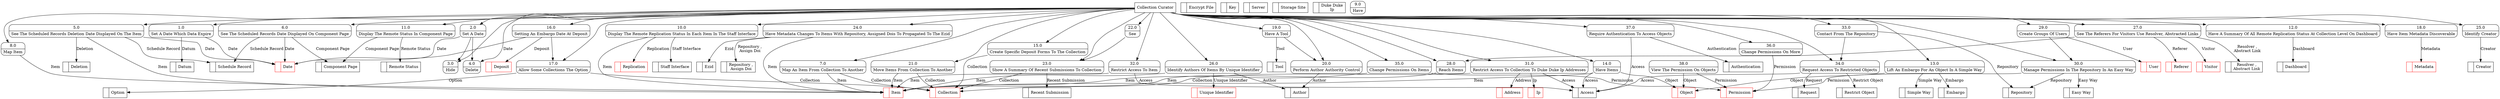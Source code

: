digraph dfd2{ 
node[shape=record]
200 [label="<f0>  |<f1> Date " color=red];
201 [label="<f0>  |<f1> Datum " ];
202 [label="<f0>  |<f1> Schedule Record " ];
203 [label="<f0>  |<f1> Component Page " ];
204 [label="<f0>  |<f1> Item " color=red];
205 [label="<f0>  |<f1> Collection " color=red];
206 [label="<f0>  |<f1> Repository " ];
207 [label="<f0>  |<f1> Remote Status " ];
208 [label="<f0>  |<f1> Staff Interface " ];
209 [label="<f0>  |<f1> Replication " color=red];
210 [label="<f0>  |<f1> Dashboard " ];
211 [label="<f0>  |<f1> Encrypt File " ];
212 [label="<f0>  |<f1> Key " ];
213 [label="<f0>  |<f1> Server " ];
214 [label="<f0>  |<f1> Simple Way " ];
215 [label="<f0>  |<f1> Embargo " ];
216 [label="<f0>  |<f1> Object " color=red];
217 [label="<f0>  |<f1> Permission " color=red];
218 [label="<f0>  |<f1> Deposit " color=red];
219 [label="<f0>  |<f1> Option " ];
220 [label="<f0>  |<f1> Tool " ];
221 [label="<f0>  |<f1> Recent Submission " ];
222 [label="<f0>  |<f1> Repository ,\nAssign Doi " ];
223 [label="<f0>  |<f1> Ezid " ];
224 [label="<f0>  |<f1> Creator " ];
225 [label="<f0>  |<f1> Author " ];
226 [label="<f0>  |<f1> Unique Identifier " color=red];
227 [label="<f0>  |<f1> Referer " color=red];
228 [label="<f0>  |<f1> Visitor " color=red];
229 [label="<f0>  |<f1> Resolver ,\nAbstract Link " ];
230 [label="<f0>  |<f1> User " color=red];
231 [label="<f0>  |<f1> Easy Way " ];
232 [label="<f0>  |<f1> Access " ];
233 [label="<f0>  |<f1> Restrict Object " ];
234 [label="<f0>  |<f1> Authentication " ];
235 [label="<f0>  |<f1> Request " ];
236 [label="<f0>  |<f1> Address " color=red];
237 [label="<f0>  |<f1> Storage Site " ];
238 [label="<f0>  |<f1> Metadata " color=red];
239 [label="<f0>  |<f1> Deletion " ];
240 [label="<f0>  |<f1> Duke Duke\nIp " ];
241 [label="<f0>  |<f1> Ip " color=red];
242 [label="Collection Curator" shape=box];
243 [label="{<f0> 1.0|<f1> Set A Date Which Data Expire }" shape=Mrecord];
244 [label="{<f0> 2.0|<f1> Set A Date }" shape=Mrecord];
245 [label="{<f0> 3.0|<f1> Hide }" shape=Mrecord];
246 [label="{<f0> 4.0|<f1> Delete }" shape=Mrecord];
247 [label="{<f0> 5.0|<f1> See The Scheduled Records Deletion Date Displayed On The Item }" shape=Mrecord];
248 [label="{<f0> 6.0|<f1> See The Scheduled Records Date Displayed On Component Page }" shape=Mrecord];
249 [label="{<f0> 7.0|<f1> Map An Item From Collection To Another }" shape=Mrecord];
250 [label="{<f0> 8.0|<f1> Map Item }" shape=Mrecord];
251 [label="{<f0> 9.0|<f1> Have }" shape=Mrecord];
252 [label="{<f0> 10.0|<f1> Display The Remote Replication Status In Each Item In The Staff Interface }" shape=Mrecord];
253 [label="{<f0> 11.0|<f1> Display The Remote Status In Component Page }" shape=Mrecord];
254 [label="{<f0> 12.0|<f1> Have A Summary Of All Remote Replication Status At Collection Level On Dashboard }" shape=Mrecord];
255 [label="{<f0> 13.0|<f1> Lift An Embargo For An Object In A Simple Way }" shape=Mrecord];
256 [label="{<f0> 14.0|<f1> Have Items }" shape=Mrecord];
257 [label="{<f0> 15.0|<f1> Create Specific Deposit Forms To The Collection }" shape=Mrecord];
258 [label="{<f0> 16.0|<f1> Setting An Embargo Date At Deposit }" shape=Mrecord];
259 [label="{<f0> 17.0|<f1> Allow Some Collections The Option }" shape=Mrecord];
260 [label="{<f0> 18.0|<f1> Have Item Metadata Discoverable }" shape=Mrecord];
261 [label="{<f0> 19.0|<f1> Have A Tool }" shape=Mrecord];
262 [label="{<f0> 20.0|<f1> Perform Author Authority Control }" shape=Mrecord];
263 [label="{<f0> 21.0|<f1> Move Items From Collection To Another }" shape=Mrecord];
264 [label="{<f0> 22.0|<f1> See }" shape=Mrecord];
265 [label="{<f0> 23.0|<f1> Show A Summary Of Recent Submissions To Collection }" shape=Mrecord];
266 [label="{<f0> 24.0|<f1> Have Metadata Changes To Items With Repository, Assigned Dois To Propagated To The Ezid }" shape=Mrecord];
267 [label="{<f0> 25.0|<f1> Identify Creator }" shape=Mrecord];
268 [label="{<f0> 26.0|<f1> Identify Authors Of Items By Unique Identifier }" shape=Mrecord];
269 [label="{<f0> 27.0|<f1> See The Referers For Visitors Use Resolver, Abstracted Links }" shape=Mrecord];
270 [label="{<f0> 28.0|<f1> Reach Items }" shape=Mrecord];
271 [label="{<f0> 29.0|<f1> Create Groups Of Users }" shape=Mrecord];
272 [label="{<f0> 30.0|<f1> Manage Permissions In The Repository In An Easy Way }" shape=Mrecord];
273 [label="{<f0> 31.0|<f1> Restrict Access To Collection To Duke Duke Ip Addresses }" shape=Mrecord];
274 [label="{<f0> 32.0|<f1> Restrict Access To Item }" shape=Mrecord];
275 [label="{<f0> 33.0|<f1> Contact From The Repository }" shape=Mrecord];
276 [label="{<f0> 34.0|<f1> Request Access To Restricted Objects }" shape=Mrecord];
277 [label="{<f0> 35.0|<f1> Change Permissions On Items }" shape=Mrecord];
278 [label="{<f0> 36.0|<f1> Change Permissions On More }" shape=Mrecord];
279 [label="{<f0> 37.0|<f1> Require Authentication To Access Objects }" shape=Mrecord];
280 [label="{<f0> 38.0|<f1> View The Permission On Objects }" shape=Mrecord];
242 -> 243
242 -> 244
242 -> 245
242 -> 246
242 -> 247
242 -> 248
242 -> 249
242 -> 250
242 -> 252
242 -> 253
242 -> 254
242 -> 255
242 -> 256
242 -> 257
242 -> 258
242 -> 259
242 -> 260
242 -> 261
242 -> 262
242 -> 263
242 -> 264
242 -> 265
242 -> 266
242 -> 267
242 -> 268
242 -> 269
242 -> 270
242 -> 271
242 -> 272
242 -> 273
242 -> 274
242 -> 275
242 -> 276
242 -> 277
242 -> 278
242 -> 279
243 -> 200 [label="Date"]
243 -> 201 [label="Datum"]
244 -> 245
244 -> 246
244 -> 200 [label="Date"]
247 -> 202 [label="Schedule Record"]
247 -> 204 [label="Item"]
247 -> 200 [label="Date"]
248 -> 203 [label="Component Page"]
248 -> 202 [label="Schedule Record"]
248 -> 200 [label="Date"]
249 -> 205 [label="Collection"]
249 -> 204 [label="Item"]
250 -> 204 [label="Item"]
252 -> 208 [label="Staff Interface"]
252 -> 204 [label="Item"]
253 -> 207 [label="Remote Status"]
253 -> 203 [label="Component Page"]
254 -> 210 [label="Dashboard"]
255 -> 215 [label="Embargo"]
255 -> 216 [label="Object"]
255 -> 214 [label="Simple Way"]
256 -> 204 [label="Item"]
256 -> 216 [label="Object"]
256 -> 232 [label="Access"]
257 -> 205 [label="Collection"]
258 -> 259
258 -> 218 [label="Deposit"]
258 -> 200 [label="Date"]
259 -> 219 [label="Option"]
259 -> 205 [label="Collection"]
260 -> 238 [label="Metadata"]
261 -> 262
261 -> 220 [label="Tool"]
262 -> 225 [label="Author"]
263 -> 204 [label="Item"]
263 -> 205 [label="Collection"]
264 -> 265
265 -> 221 [label="Recent Submission"]
265 -> 205 [label="Collection"]
266 -> 222 [label="Repository ,\nAssign Doi"]
266 -> 223 [label="Ezid"]
266 -> 204 [label="Item"]
267 -> 224 [label="Creator"]
268 -> 225 [label="Author"]
268 -> 226 [label="Unique Identifier"]
268 -> 204 [label="Item"]
269 -> 270
269 -> 227 [label="Referer"]
269 -> 228 [label="Visitor"]
269 -> 229 [label="Resolver ,\nAbstract Link"]
270 -> 204 [label="Item"]
271 -> 272
271 -> 230 [label="User"]
272 -> 231 [label="Easy Way"]
272 -> 206 [label="Repository"]
272 -> 217 [label="Permission"]
273 -> 232 [label="Access"]
273 -> 205 [label="Collection"]
273 -> 236 [label="Address"]
274 -> 204 [label="Item"]
274 -> 232 [label="Access"]
275 -> 276
275 -> 206 [label="Repository"]
276 -> 233 [label="Restrict Object"]
276 -> 232 [label="Access"]
277 -> 204 [label="Item"]
277 -> 217 [label="Permission"]
278 -> 217 [label="Permission"]
279 -> 234 [label="Authentication"]
279 -> 232 [label="Access"]
280 -> 216 [label="Object"]
280 -> 217 [label="Permission"]
252 -> 209 [label="Replication"]
276 -> 235 [label="Request"]
247 -> 239 [label="Deletion"]
273 -> 241 [label="Ip"]
}